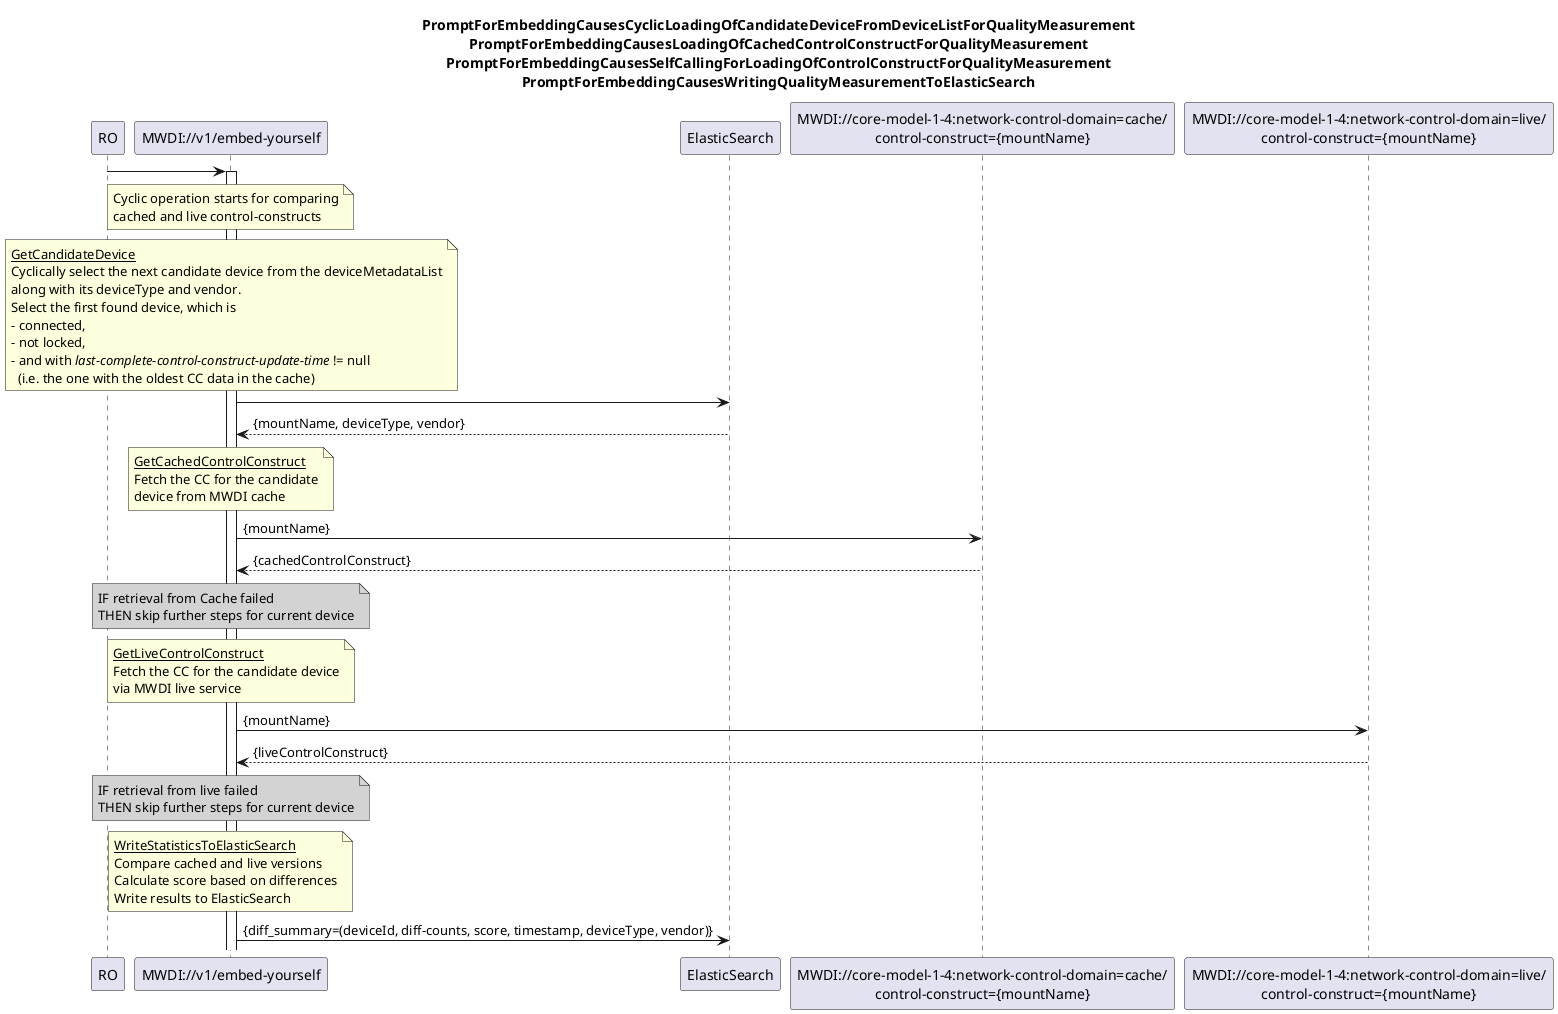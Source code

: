 @startuml 00z_CyclicCacheQualityMeasurement

skinparam responseMessageBelowArrow true

 
title
PromptForEmbeddingCausesCyclicLoadingOfCandidateDeviceFromDeviceListForQualityMeasurement
PromptForEmbeddingCausesLoadingOfCachedControlConstructForQualityMeasurement
PromptForEmbeddingCausesSelfCallingForLoadingOfControlConstructForQualityMeasurement
PromptForEmbeddingCausesWritingQualityMeasurementToElasticSearch
end title
 
participant RO as ro

participant "MWDI://v1/embed-yourself" as mwdi
participant "ElasticSearch" as es
participant "MWDI://core-model-1-4:network-control-domain=cache/\ncontrol-construct={mountName}" as cache
participant "MWDI://core-model-1-4:network-control-domain=live/\ncontrol-construct={mountName}" as live 


ro -> mwdi

activate mwdi

note over mwdi
Cyclic operation starts for comparing
cached and live control-constructs
end note

note over mwdi
  <u>GetCandidateDevice</u>
  Cyclically select the next candidate device from the deviceMetadataList
  along with its deviceType and vendor.
  Select the first found device, which is
  - connected,
  - not locked,
  - and with <i>last-complete-control-construct-update-time</i> != null
    (i.e. the one with the oldest CC data in the cache)
end note
mwdi -> es
es --> mwdi : {mountName, deviceType, vendor}

note over mwdi
  <u>GetCachedControlConstruct</u>
  Fetch the CC for the candidate
  device from MWDI cache
end note
mwdi -> cache : {mountName}
cache --> mwdi : {cachedControlConstruct}

note over mwdi #LightGray
  IF retrieval from Cache failed
  THEN skip further steps for current device
end note

note over mwdi
  <u>GetLiveControlConstruct</u>
  Fetch the CC for the candidate device
  via MWDI live service
end note
mwdi -> live : {mountName}
live --> mwdi :  {liveControlConstruct}

note over mwdi #LightGray
  IF retrieval from live failed
  THEN skip further steps for current device
end note
 
note over mwdi
  <u>WriteStatisticsToElasticSearch</u>
  Compare cached and live versions
  Calculate score based on differences
  Write results to ElasticSearch
end note


mwdi -> es : {diff_summary=(deviceId, diff-counts, score, timestamp, deviceType, vendor)}

 

@enduml